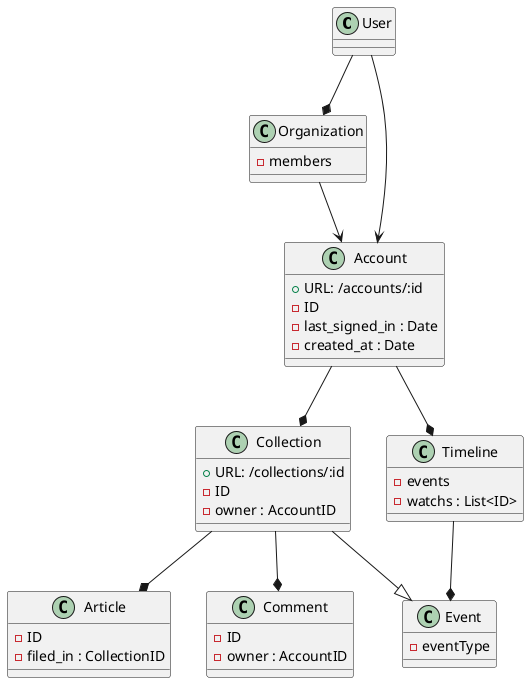 @startuml
class User {
}
class Organization {
    - members
}

class Account {
    + URL: /accounts/:id
    - ID
    - last_signed_in : Date
    - created_at : Date
}

User --* Organization
User --> Account
Organization --> Account

class Collection {
    + URL: /collections/:id
    - ID
    - owner : AccountID
}

class Article {
    - ID
    - filed_in : CollectionID
}

class Comment {
    - ID
    - owner : AccountID
}

Account --* Collection
Collection --* Article
Collection --* Comment

class Timeline {
    - events
    - watchs : List<ID>
}
class Event {
    - eventType
}

Account --* Timeline
Timeline --* Event
Collection --|> Event

@enduml
